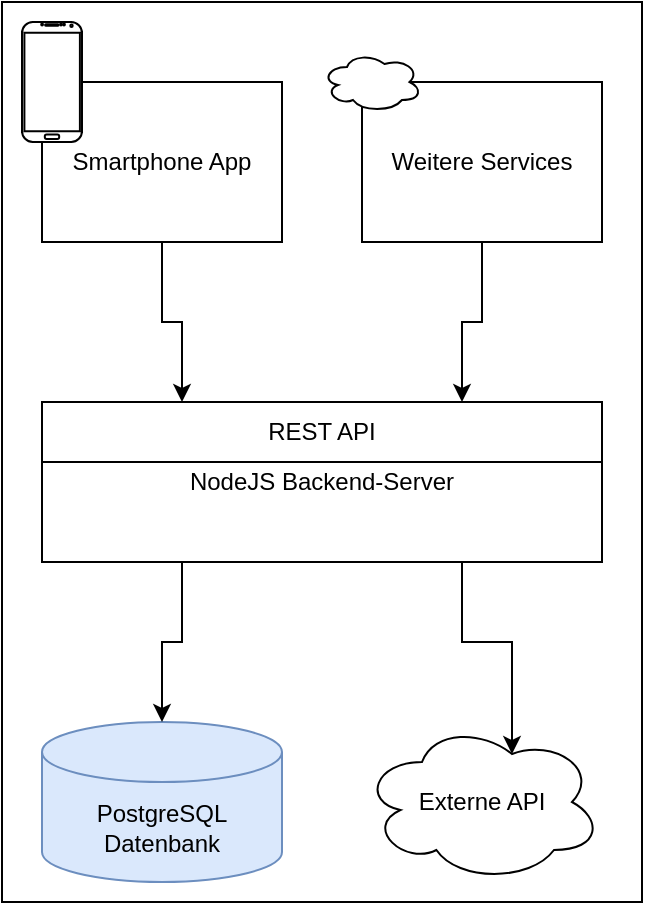 <mxfile version="20.3.6" type="github">
  <diagram id="VOloHFkVBhOwXJst6HIr" name="Seite-1">
    <mxGraphModel dx="1146" dy="727" grid="1" gridSize="10" guides="1" tooltips="1" connect="1" arrows="1" fold="1" page="1" pageScale="1" pageWidth="827" pageHeight="1169" math="0" shadow="0">
      <root>
        <mxCell id="0" />
        <mxCell id="1" parent="0" />
        <mxCell id="d27cygxYp46sS9W23bmc-17" value="" style="rounded=0;whiteSpace=wrap;html=1;labelBackgroundColor=default;fillColor=#FFFFFF;" vertex="1" parent="1">
          <mxGeometry x="60" y="40" width="320" height="450" as="geometry" />
        </mxCell>
        <mxCell id="d27cygxYp46sS9W23bmc-9" value="Smartphone App" style="rounded=0;whiteSpace=wrap;html=1;" vertex="1" parent="1">
          <mxGeometry x="80" y="80" width="120" height="80" as="geometry" />
        </mxCell>
        <mxCell id="d27cygxYp46sS9W23bmc-1" value="PostgreSQL Datenbank" style="shape=cylinder3;whiteSpace=wrap;html=1;boundedLbl=1;backgroundOutline=1;size=15;fillColor=#dae8fc;strokeColor=#6c8ebf;" vertex="1" parent="1">
          <mxGeometry x="80" y="400" width="120" height="80" as="geometry" />
        </mxCell>
        <mxCell id="d27cygxYp46sS9W23bmc-4" value="Externe API" style="ellipse;shape=cloud;whiteSpace=wrap;html=1;" vertex="1" parent="1">
          <mxGeometry x="240" y="400" width="120" height="80" as="geometry" />
        </mxCell>
        <mxCell id="d27cygxYp46sS9W23bmc-11" value="" style="rounded=0;whiteSpace=wrap;html=1;labelBackgroundColor=default;fillColor=#FFFFFF;" vertex="1" parent="1">
          <mxGeometry x="70" y="55" width="30" height="50" as="geometry" />
        </mxCell>
        <mxCell id="d27cygxYp46sS9W23bmc-10" value="" style="verticalLabelPosition=bottom;verticalAlign=top;html=1;shadow=0;dashed=0;strokeWidth=1;shape=mxgraph.android.phone2;labelBackgroundColor=default;fillOpacity=100;" vertex="1" parent="1">
          <mxGeometry x="70" y="50" width="30" height="60" as="geometry" />
        </mxCell>
        <mxCell id="d27cygxYp46sS9W23bmc-6" value="NodeJS Backend-Server" style="rounded=0;whiteSpace=wrap;html=1;" vertex="1" parent="1">
          <mxGeometry x="80" y="240" width="280" height="80" as="geometry" />
        </mxCell>
        <mxCell id="d27cygxYp46sS9W23bmc-18" value="" style="endArrow=classic;html=1;rounded=0;exitX=0.25;exitY=1;exitDx=0;exitDy=0;entryX=0.5;entryY=0;entryDx=0;entryDy=0;entryPerimeter=0;" edge="1" parent="1" source="d27cygxYp46sS9W23bmc-6" target="d27cygxYp46sS9W23bmc-1">
          <mxGeometry width="50" height="50" relative="1" as="geometry">
            <mxPoint x="370" y="370" as="sourcePoint" />
            <mxPoint x="420" y="320" as="targetPoint" />
            <Array as="points">
              <mxPoint x="150" y="360" />
              <mxPoint x="140" y="360" />
            </Array>
          </mxGeometry>
        </mxCell>
        <mxCell id="d27cygxYp46sS9W23bmc-19" value="" style="endArrow=classic;html=1;rounded=0;exitX=0.75;exitY=1;exitDx=0;exitDy=0;entryX=0.625;entryY=0.2;entryDx=0;entryDy=0;entryPerimeter=0;" edge="1" parent="1" source="d27cygxYp46sS9W23bmc-6" target="d27cygxYp46sS9W23bmc-4">
          <mxGeometry width="50" height="50" relative="1" as="geometry">
            <mxPoint x="370" y="370" as="sourcePoint" />
            <mxPoint x="420" y="320" as="targetPoint" />
            <Array as="points">
              <mxPoint x="290" y="360" />
              <mxPoint x="315" y="360" />
            </Array>
          </mxGeometry>
        </mxCell>
        <mxCell id="d27cygxYp46sS9W23bmc-20" value="" style="endArrow=classic;html=1;rounded=0;exitX=0.5;exitY=1;exitDx=0;exitDy=0;entryX=0.25;entryY=0;entryDx=0;entryDy=0;" edge="1" parent="1" source="d27cygxYp46sS9W23bmc-9" target="d27cygxYp46sS9W23bmc-6">
          <mxGeometry width="50" height="50" relative="1" as="geometry">
            <mxPoint x="310" y="180" as="sourcePoint" />
            <mxPoint x="360" y="130" as="targetPoint" />
            <Array as="points">
              <mxPoint x="140" y="200" />
              <mxPoint x="150" y="200" />
            </Array>
          </mxGeometry>
        </mxCell>
        <mxCell id="d27cygxYp46sS9W23bmc-21" value="Weitere Services" style="rounded=0;whiteSpace=wrap;html=1;labelBackgroundColor=default;fillColor=#FFFFFF;" vertex="1" parent="1">
          <mxGeometry x="240" y="80" width="120" height="80" as="geometry" />
        </mxCell>
        <mxCell id="d27cygxYp46sS9W23bmc-22" value="" style="ellipse;shape=cloud;whiteSpace=wrap;html=1;labelBackgroundColor=default;fillColor=#FFFFFF;" vertex="1" parent="1">
          <mxGeometry x="220" y="65" width="50" height="30" as="geometry" />
        </mxCell>
        <mxCell id="d27cygxYp46sS9W23bmc-23" value="" style="endArrow=classic;html=1;rounded=0;exitX=0.5;exitY=1;exitDx=0;exitDy=0;entryX=0.75;entryY=0;entryDx=0;entryDy=0;" edge="1" parent="1" source="d27cygxYp46sS9W23bmc-21" target="d27cygxYp46sS9W23bmc-6">
          <mxGeometry width="50" height="50" relative="1" as="geometry">
            <mxPoint x="470" y="300" as="sourcePoint" />
            <mxPoint x="520" y="250" as="targetPoint" />
            <Array as="points">
              <mxPoint x="300" y="200" />
              <mxPoint x="290" y="200" />
            </Array>
          </mxGeometry>
        </mxCell>
        <mxCell id="d27cygxYp46sS9W23bmc-24" value="REST API" style="rounded=0;whiteSpace=wrap;html=1;labelBackgroundColor=default;fillColor=#FFFFFF;" vertex="1" parent="1">
          <mxGeometry x="80" y="240" width="280" height="30" as="geometry" />
        </mxCell>
      </root>
    </mxGraphModel>
  </diagram>
</mxfile>
